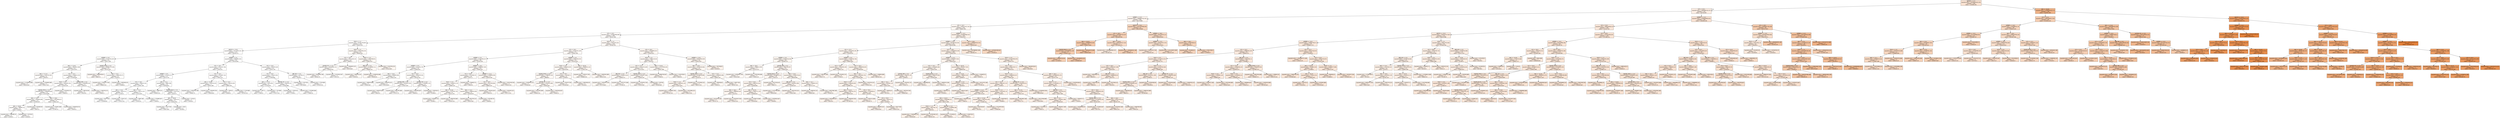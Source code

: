 digraph Tree {
node [shape=box, style="filled", color="black", fontname="helvetica"] ;
edge [fontname="helvetica"] ;
0 [label="흡연여부 <= 0.5\nsquared_error = 14478620203.592\nsamples = 936\nvalue = 131006.561", fillcolor="#f9e2d1"] ;
1 [label="나이 <= 45.5\nsquared_error = 3482909120.153\nsamples = 751\nvalue = 83750.067", fillcolor="#fbede3"] ;
0 -> 1 [labeldistance=2.5, labelangle=45, headlabel="True"] ;
2 [label="보장범위 <= 13.5\nsquared_error = 1988987702.952\nsamples = 464\nvalue = 56275.884", fillcolor="#fdf4ee"] ;
1 -> 2 ;
3 [label="나이 <= 32.5\nsquared_error = 640412437.544\nsamples = 432\nvalue = 46801.581", fillcolor="#fdf6f1"] ;
2 -> 3 ;
4 [label="나이 <= 24.5\nsquared_error = 151862848.089\nsamples = 249\nvalue = 30322.108", fillcolor="#fefaf8"] ;
3 -> 4 ;
5 [label="자녀수 <= 1.5\nsquared_error = 82391758.805\nsamples = 139\nvalue = 22835.424", fillcolor="#fefcfb"] ;
4 -> 5 ;
6 [label="납입기간 <= 35.0\nsquared_error = 45122652.621\nsamples = 117\nvalue = 20236.573", fillcolor="#fffdfc"] ;
5 -> 6 ;
7 [label="보장범위 <= 8.5\nsquared_error = 51415702.645\nsamples = 53\nvalue = 24977.358", fillcolor="#fefcfa"] ;
6 -> 7 ;
8 [label="BMI <= 23.45\nsquared_error = 4819422.068\nsamples = 41\nvalue = 23573.073", fillcolor="#fefcfa"] ;
7 -> 8 ;
9 [label="BMI <= 21.15\nsquared_error = 1222159.583\nsamples = 6\nvalue = 26105.5", fillcolor="#fefbf9"] ;
8 -> 9 ;
10 [label="squared_error = 1116822.889\nsamples = 3\nvalue = 26293.667", fillcolor="#fefbf9"] ;
9 -> 10 ;
11 [label="squared_error = 1256682.889\nsamples = 3\nvalue = 25917.333", fillcolor="#fefbf9"] ;
9 -> 11 ;
12 [label="나이 <= 22.5\nsquared_error = 4148223.254\nsamples = 35\nvalue = 23138.943", fillcolor="#fefcfa"] ;
8 -> 12 ;
13 [label="자녀수 <= 0.5\nsquared_error = 3441839.361\nsamples = 26\nvalue = 22524.154", fillcolor="#fefcfb"] ;
12 -> 13 ;
14 [label="가입유형_인터넷 <= 0.5\nsquared_error = 2483699.083\nsamples = 22\nvalue = 22135.909", fillcolor="#fefcfb"] ;
13 -> 14 ;
15 [label="BMI <= 31.9\nsquared_error = 655830.698\nsamples = 13\nvalue = 21494.615", fillcolor="#fefdfb"] ;
14 -> 15 ;
16 [label="BMI <= 28.85\nsquared_error = 389997.25\nsamples = 8\nvalue = 21820.5", fillcolor="#fefcfb"] ;
15 -> 16 ;
17 [label="squared_error = 308188.24\nsamples = 5\nvalue = 21494.4", fillcolor="#fefdfb"] ;
16 -> 17 ;
18 [label="squared_error = 53718.0\nsamples = 3\nvalue = 22364.0", fillcolor="#fefcfb"] ;
16 -> 18 ;
19 [label="squared_error = 639368.96\nsamples = 5\nvalue = 20973.2", fillcolor="#fffdfb"] ;
15 -> 19 ;
20 [label="BMI <= 29.8\nsquared_error = 3671858.617\nsamples = 9\nvalue = 23062.222", fillcolor="#fefcfa"] ;
14 -> 20 ;
21 [label="squared_error = 319461.688\nsamples = 4\nvalue = 21794.75", fillcolor="#fefcfb"] ;
20 -> 21 ;
22 [label="squared_error = 4040436.56\nsamples = 5\nvalue = 24076.2", fillcolor="#fefcfa"] ;
20 -> 22 ;
23 [label="squared_error = 3322870.75\nsamples = 4\nvalue = 24659.5", fillcolor="#fefcfa"] ;
13 -> 23 ;
24 [label="납부유형_은행 <= 0.5\nsquared_error = 1942608.444\nsamples = 9\nvalue = 24915.0", fillcolor="#fefcfa"] ;
12 -> 24 ;
25 [label="squared_error = 189118.96\nsamples = 5\nvalue = 24125.8", fillcolor="#fefcfa"] ;
24 -> 25 ;
26 [label="squared_error = 2382742.25\nsamples = 4\nvalue = 25901.5", fillcolor="#fefbf9"] ;
24 -> 26 ;
27 [label="가입유형_인터넷 <= 0.5\nsquared_error = 180861373.056\nsamples = 12\nvalue = 29775.333", fillcolor="#fefaf8"] ;
7 -> 27 ;
28 [label="squared_error = 398593595.5\nsamples = 4\nvalue = 38657.0", fillcolor="#fef8f5"] ;
27 -> 28 ;
29 [label="BMI <= 25.1\nsquared_error = 12832259.75\nsamples = 8\nvalue = 25334.5", fillcolor="#fefcfa"] ;
27 -> 29 ;
30 [label="squared_error = 3702217.556\nsamples = 3\nvalue = 29064.333", fillcolor="#fefbf8"] ;
29 -> 30 ;
31 [label="squared_error = 4955094.64\nsamples = 5\nvalue = 23096.6", fillcolor="#fefcfa"] ;
29 -> 31 ;
32 [label="보장범위 <= 9.5\nsquared_error = 5885881.832\nsamples = 64\nvalue = 16310.609", fillcolor="#fffefd"] ;
6 -> 32 ;
33 [label="나이 <= 20.5\nsquared_error = 6571597.506\nsamples = 41\nvalue = 15432.61", fillcolor="#fffefd"] ;
32 -> 33 ;
34 [label="보장범위 <= 8.5\nsquared_error = 4712453.97\nsamples = 27\nvalue = 14273.741", fillcolor="#fffefe"] ;
33 -> 34 ;
35 [label="나이 <= 18.5\nsquared_error = 598105.562\nsamples = 13\nvalue = 12091.769", fillcolor="#ffffff"] ;
34 -> 35 ;
36 [label="BMI <= 33.9\nsquared_error = 6676.917\nsamples = 6\nvalue = 11355.5", fillcolor="#ffffff"] ;
35 -> 36 ;
37 [label="squared_error = 3637.556\nsamples = 3\nvalue = 11298.667", fillcolor="#ffffff"] ;
36 -> 37 ;
38 [label="squared_error = 3256.222\nsamples = 3\nvalue = 11412.333", fillcolor="#ffffff"] ;
36 -> 38 ;
39 [label="BMI <= 31.0\nsquared_error = 242121.837\nsamples = 7\nvalue = 12722.857", fillcolor="#fffffe"] ;
35 -> 39 ;
40 [label="squared_error = 2868.188\nsamples = 4\nvalue = 12478.25", fillcolor="#ffffff"] ;
39 -> 40 ;
41 [label="squared_error = 374980.667\nsamples = 3\nvalue = 13049.0", fillcolor="#fffffe"] ;
39 -> 41 ;
42 [label="BMI <= 22.2\nsquared_error = 6844.408\nsamples = 14\nvalue = 16299.857", fillcolor="#fffefd"] ;
34 -> 42 ;
43 [label="squared_error = 7908.222\nsamples = 3\nvalue = 16200.333", fillcolor="#fffefd"] ;
42 -> 43 ;
44 [label="가입유형_홈쇼핑 <= 0.5\nsquared_error = 3116.182\nsamples = 11\nvalue = 16327.0", fillcolor="#fffefd"] ;
42 -> 44 ;
45 [label="BMI <= 38.05\nsquared_error = 1816.472\nsamples = 6\nvalue = 16302.833", fillcolor="#fffefd"] ;
44 -> 45 ;
46 [label="squared_error = 1121.556\nsamples = 3\nvalue = 16267.667", fillcolor="#fffefd"] ;
45 -> 46 ;
47 [label="squared_error = 38.0\nsamples = 3\nvalue = 16338.0", fillcolor="#fffefd"] ;
45 -> 47 ;
48 [label="squared_error = 3134.0\nsamples = 5\nvalue = 16356.0", fillcolor="#fffefd"] ;
44 -> 48 ;
49 [label="나이 <= 22.5\nsquared_error = 2572007.102\nsamples = 14\nvalue = 17667.571", fillcolor="#fffdfd"] ;
33 -> 49 ;
50 [label="BMI <= 34.65\nsquared_error = 1610118.49\nsamples = 7\nvalue = 16443.286", fillcolor="#fffefd"] ;
49 -> 50 ;
51 [label="squared_error = 1954316.188\nsamples = 4\nvalue = 16902.75", fillcolor="#fffefd"] ;
50 -> 51 ;
52 [label="squared_error = 494409.556\nsamples = 3\nvalue = 15830.667", fillcolor="#fffefd"] ;
50 -> 52 ;
53 [label="나이 <= 23.5\nsquared_error = 536144.694\nsamples = 7\nvalue = 18891.857", fillcolor="#fffdfc"] ;
49 -> 53 ;
54 [label="squared_error = 5834.0\nsamples = 4\nvalue = 18260.0", fillcolor="#fffdfc"] ;
53 -> 54 ;
55 [label="squared_error = 1134.889\nsamples = 3\nvalue = 19734.333", fillcolor="#fffdfc"] ;
53 -> 55 ;
56 [label="나이 <= 19.5\nsquared_error = 839704.628\nsamples = 23\nvalue = 17875.739", fillcolor="#fffdfc"] ;
32 -> 56 ;
57 [label="나이 <= 18.5\nsquared_error = 155224.692\nsamples = 17\nvalue = 17390.882", fillcolor="#fffefd"] ;
56 -> 57 ;
58 [label="BMI <= 27.75\nsquared_error = 6476.859\nsamples = 8\nvalue = 17120.875", fillcolor="#fffefd"] ;
57 -> 58 ;
59 [label="squared_error = 997.2\nsamples = 5\nvalue = 17063.0", fillcolor="#fffefd"] ;
58 -> 59 ;
60 [label="squared_error = 722.889\nsamples = 3\nvalue = 17217.333", fillcolor="#fffefd"] ;
58 -> 60 ;
61 [label="납부유형_카드 <= 0.5\nsquared_error = 165038.321\nsamples = 9\nvalue = 17630.889", fillcolor="#fffdfd"] ;
57 -> 61 ;
62 [label="squared_error = 9109.36\nsamples = 5\nvalue = 17440.2", fillcolor="#fffefd"] ;
61 -> 62 ;
63 [label="squared_error = 257680.688\nsamples = 4\nvalue = 17869.25", fillcolor="#fffdfc"] ;
61 -> 63 ;
64 [label="성별_여성 <= 0.5\nsquared_error = 225768.25\nsamples = 6\nvalue = 19249.5", fillcolor="#fffdfc"] ;
56 -> 64 ;
65 [label="squared_error = 433.556\nsamples = 3\nvalue = 18778.667", fillcolor="#fffdfc"] ;
64 -> 65 ;
66 [label="squared_error = 7734.889\nsamples = 3\nvalue = 19720.333", fillcolor="#fffdfc"] ;
64 -> 66 ;
67 [label="자녀수 <= 2.5\nsquared_error = 53651836.242\nsamples = 22\nvalue = 36656.591", fillcolor="#fef9f5"] ;
5 -> 67 ;
68 [label="나이 <= 20.5\nsquared_error = 20712265.36\nsamples = 10\nvalue = 30482.2", fillcolor="#fefaf8"] ;
67 -> 68 ;
69 [label="납부유형_카드 <= 0.5\nsquared_error = 10329482.531\nsamples = 7\nvalue = 28340.429", fillcolor="#fefbf8"] ;
68 -> 69 ;
70 [label="squared_error = 4924064.188\nsamples = 4\nvalue = 30416.75", fillcolor="#fefaf8"] ;
69 -> 70 ;
71 [label="squared_error = 4124362.667\nsamples = 3\nvalue = 25572.0", fillcolor="#fefcfa"] ;
69 -> 71 ;
72 [label="squared_error = 9260654.222\nsamples = 3\nvalue = 35479.667", fillcolor="#fef9f6"] ;
68 -> 72 ;
73 [label="자녀수 <= 3.5\nsquared_error = 22857848.91\nsamples = 12\nvalue = 41801.917", fillcolor="#fdf8f3"] ;
67 -> 73 ;
74 [label="성별_남성 <= 0.5\nsquared_error = 16750895.111\nsamples = 9\nvalue = 39998.333", fillcolor="#fef8f4"] ;
73 -> 74 ;
75 [label="squared_error = 4839232.64\nsamples = 5\nvalue = 36765.6", fillcolor="#fef9f5"] ;
74 -> 75 ;
76 [label="squared_error = 2248259.688\nsamples = 4\nvalue = 44039.25", fillcolor="#fdf7f2"] ;
74 -> 76 ;
77 [label="squared_error = 2143756.222\nsamples = 3\nvalue = 47212.667", fillcolor="#fdf6f1"] ;
73 -> 77 ;
78 [label="자녀수 <= 1.5\nsquared_error = 79321631.811\nsamples = 110\nvalue = 39782.555", fillcolor="#fef8f4"] ;
4 -> 78 ;
79 [label="나이 <= 29.5\nsquared_error = 41261021.265\nsamples = 71\nvalue = 35463.789", fillcolor="#fef9f6"] ;
78 -> 79 ;
80 [label="보장범위 <= 9.5\nsquared_error = 21562596.427\nsamples = 48\nvalue = 32229.104", fillcolor="#fefaf7"] ;
79 -> 80 ;
81 [label="보장범위 <= 8.5\nsquared_error = 6322292.787\nsamples = 19\nvalue = 27856.053", fillcolor="#fefbf9"] ;
80 -> 81 ;
82 [label="BMI <= 30.4\nsquared_error = 826899.806\nsamples = 6\nvalue = 24922.167", fillcolor="#fefcfa"] ;
81 -> 82 ;
83 [label="squared_error = 398544.889\nsamples = 3\nvalue = 25465.667", fillcolor="#fefcfa"] ;
82 -> 83 ;
84 [label="squared_error = 664470.222\nsamples = 3\nvalue = 24378.667", fillcolor="#fefcfa"] ;
82 -> 84 ;
85 [label="나이 <= 26.5\nsquared_error = 3052259.361\nsamples = 13\nvalue = 29210.154", fillcolor="#fefbf8"] ;
81 -> 85 ;
86 [label="납부유형_은행 <= 0.5\nsquared_error = 1023923.959\nsamples = 7\nvalue = 27937.429", fillcolor="#fefbf9"] ;
85 -> 86 ;
87 [label="squared_error = 664074.667\nsamples = 3\nvalue = 28425.0", fillcolor="#fefbf8"] ;
86 -> 87 ;
88 [label="squared_error = 981795.688\nsamples = 4\nvalue = 27571.75", fillcolor="#fefbf9"] ;
86 -> 88 ;
89 [label="납부유형_지로 <= 0.5\nsquared_error = 1324081.333\nsamples = 6\nvalue = 30695.0", fillcolor="#fefaf8"] ;
85 -> 89 ;
90 [label="squared_error = 1595304.667\nsamples = 3\nvalue = 30044.0", fillcolor="#fefaf8"] ;
89 -> 90 ;
91 [label="squared_error = 205256.0\nsamples = 3\nvalue = 31346.0", fillcolor="#fefaf7"] ;
89 -> 91 ;
92 [label="보장범위 <= 10.5\nsquared_error = 10809567.405\nsamples = 29\nvalue = 35094.207", fillcolor="#fef9f6"] ;
80 -> 92 ;
93 [label="나이 <= 28.5\nsquared_error = 2377066.59\nsamples = 20\nvalue = 33271.1", fillcolor="#fefaf7"] ;
92 -> 93 ;
94 [label="자녀수 <= 0.5\nsquared_error = 1630470.734\nsamples = 16\nvalue = 32884.125", fillcolor="#fefaf7"] ;
93 -> 94 ;
95 [label="BMI <= 31.65\nsquared_error = 1137445.734\nsamples = 8\nvalue = 32237.375", fillcolor="#fefaf7"] ;
94 -> 95 ;
96 [label="squared_error = 824811.36\nsamples = 5\nvalue = 32596.2", fillcolor="#fefaf7"] ;
95 -> 96 ;
97 [label="squared_error = 1086256.889\nsamples = 3\nvalue = 31639.333", fillcolor="#fefaf7"] ;
95 -> 97 ;
98 [label="BMI <= 31.9\nsquared_error = 1286924.609\nsamples = 8\nvalue = 33530.875", fillcolor="#fefaf6"] ;
94 -> 98 ;
99 [label="squared_error = 902278.222\nsamples = 3\nvalue = 34597.667", fillcolor="#fef9f6"] ;
98 -> 99 ;
100 [label="squared_error = 425189.76\nsamples = 5\nvalue = 32890.8", fillcolor="#fefaf7"] ;
98 -> 100 ;
101 [label="squared_error = 2368457.0\nsamples = 4\nvalue = 34819.0", fillcolor="#fef9f6"] ;
93 -> 101 ;
102 [label="보장범위 <= 11.5\nsquared_error = 5748990.469\nsamples = 9\nvalue = 39145.556", fillcolor="#fef8f4"] ;
92 -> 102 ;
103 [label="나이 <= 28.5\nsquared_error = 3512789.806\nsamples = 6\nvalue = 38006.167", fillcolor="#fef8f5"] ;
102 -> 103 ;
104 [label="squared_error = 592932.667\nsamples = 3\nvalue = 36241.0", fillcolor="#fef9f5"] ;
103 -> 104 ;
105 [label="squared_error = 201020.222\nsamples = 3\nvalue = 39771.333", fillcolor="#fef8f4"] ;
103 -> 105 ;
106 [label="squared_error = 2432149.556\nsamples = 3\nvalue = 41424.333", fillcolor="#fdf8f3"] ;
102 -> 106 ;
107 [label="보장범위 <= 9.5\nsquared_error = 14963344.767\nsamples = 23\nvalue = 42214.435", fillcolor="#fdf7f3"] ;
79 -> 107 ;
108 [label="자녀수 <= 0.5\nsquared_error = 6466544.055\nsamples = 17\nvalue = 40419.059", fillcolor="#fef8f4"] ;
107 -> 108 ;
109 [label="가입유형_인터넷 <= 0.5\nsquared_error = 3788565.556\nsamples = 9\nvalue = 38688.0", fillcolor="#fef8f4"] ;
108 -> 109 ;
110 [label="squared_error = 3520878.222\nsamples = 3\nvalue = 37296.667", fillcolor="#fef9f5"] ;
109 -> 110 ;
111 [label="납부유형_카드 <= 0.5\nsquared_error = 2470552.889\nsamples = 6\nvalue = 39383.667", fillcolor="#fef8f4"] ;
109 -> 111 ;
112 [label="squared_error = 1012182.889\nsamples = 3\nvalue = 38306.333", fillcolor="#fef8f5"] ;
111 -> 112 ;
113 [label="squared_error = 1607628.667\nsamples = 3\nvalue = 40461.0", fillcolor="#fef8f4"] ;
111 -> 113 ;
114 [label="나이 <= 30.5\nsquared_error = 2315607.5\nsamples = 8\nvalue = 42366.5", fillcolor="#fdf7f3"] ;
108 -> 114 ;
115 [label="squared_error = 310237.556\nsamples = 3\nvalue = 41109.667", fillcolor="#fdf8f4"] ;
114 -> 115 ;
116 [label="squared_error = 2002384.64\nsamples = 5\nvalue = 43120.6", fillcolor="#fdf7f3"] ;
114 -> 116 ;
117 [label="BMI <= 30.55\nsquared_error = 4028181.222\nsamples = 6\nvalue = 47301.333", fillcolor="#fdf6f1"] ;
107 -> 117 ;
118 [label="squared_error = 618121.556\nsamples = 3\nvalue = 46088.333", fillcolor="#fdf7f2"] ;
117 -> 118 ;
119 [label="squared_error = 4495502.889\nsamples = 3\nvalue = 48514.333", fillcolor="#fdf6f1"] ;
117 -> 119 ;
120 [label="나이 <= 29.5\nsquared_error = 52838893.917\nsamples = 39\nvalue = 47644.923", fillcolor="#fdf6f1"] ;
78 -> 120 ;
121 [label="자녀수 <= 2.5\nsquared_error = 15862124.64\nsamples = 20\nvalue = 42974.6", fillcolor="#fdf7f3"] ;
120 -> 121 ;
122 [label="나이 <= 27.5\nsquared_error = 10202353.609\nsamples = 13\nvalue = 41373.923", fillcolor="#fdf8f3"] ;
121 -> 122 ;
123 [label="성별_여성 <= 0.5\nsquared_error = 9705614.816\nsamples = 7\nvalue = 39496.571", fillcolor="#fef8f4"] ;
122 -> 123 ;
124 [label="squared_error = 7455547.556\nsamples = 3\nvalue = 41779.667", fillcolor="#fdf8f3"] ;
123 -> 124 ;
125 [label="squared_error = 4551727.688\nsamples = 4\nvalue = 37784.25", fillcolor="#fef9f5"] ;
123 -> 125 ;
126 [label="가입유형_상담사 <= 0.5\nsquared_error = 1872857.806\nsamples = 6\nvalue = 43564.167", fillcolor="#fdf7f3"] ;
122 -> 126 ;
127 [label="squared_error = 2539761.556\nsamples = 3\nvalue = 42787.667", fillcolor="#fdf7f3"] ;
126 -> 127 ;
128 [label="squared_error = 49.556\nsamples = 3\nvalue = 44340.667", fillcolor="#fdf7f2"] ;
126 -> 128 ;
129 [label="BMI <= 25.55\nsquared_error = 12777958.204\nsamples = 7\nvalue = 45947.286", fillcolor="#fdf7f2"] ;
121 -> 129 ;
130 [label="squared_error = 8086740.667\nsamples = 3\nvalue = 47665.0", fillcolor="#fdf6f1"] ;
129 -> 130 ;
131 [label="squared_error = 12423784.5\nsamples = 4\nvalue = 44659.0", fillcolor="#fdf7f2"] ;
129 -> 131 ;
132 [label="보장범위 <= 10.5\nsquared_error = 44633565.839\nsamples = 19\nvalue = 52561.053", fillcolor="#fdf5ef"] ;
120 -> 132 ;
133 [label="BMI <= 34.0\nsquared_error = 14519320.862\nsamples = 15\nvalue = 49660.267", fillcolor="#fdf6f0"] ;
132 -> 133 ;
134 [label="가입유형_상담사 <= 0.5\nsquared_error = 6218630.889\nsamples = 9\nvalue = 52197.0", fillcolor="#fdf5ef"] ;
133 -> 134 ;
135 [label="자녀수 <= 2.5\nsquared_error = 4365564.139\nsamples = 6\nvalue = 53257.833", fillcolor="#fdf5ef"] ;
134 -> 135 ;
136 [label="squared_error = 1478681.556\nsamples = 3\nvalue = 51702.333", fillcolor="#fdf5f0"] ;
135 -> 136 ;
137 [label="squared_error = 2413286.222\nsamples = 3\nvalue = 54813.333", fillcolor="#fdf4ee"] ;
135 -> 137 ;
138 [label="squared_error = 3172560.222\nsamples = 3\nvalue = 50075.333", fillcolor="#fdf6f0"] ;
134 -> 138 ;
139 [label="나이 <= 31.5\nsquared_error = 2839045.806\nsamples = 6\nvalue = 45855.167", fillcolor="#fdf7f2"] ;
133 -> 139 ;
140 [label="squared_error = 4009298.0\nsamples = 3\nvalue = 44943.0", fillcolor="#fdf7f2"] ;
139 -> 140 ;
141 [label="squared_error = 4697.556\nsamples = 3\nvalue = 46767.333", fillcolor="#fdf6f1"] ;
139 -> 141 ;
142 [label="squared_error = 7677648.5\nsamples = 4\nvalue = 63439.0", fillcolor="#fcf2eb"] ;
132 -> 142 ;
143 [label="보장범위 <= 12.5\nsquared_error = 432856908.424\nsamples = 183\nvalue = 69224.47", fillcolor="#fcf1e9"] ;
3 -> 143 ;
144 [label="보장범위 <= 10.5\nsquared_error = 202781320.392\nsamples = 176\nvalue = 66545.006", fillcolor="#fcf2ea"] ;
143 -> 144 ;
145 [label="나이 <= 37.5\nsquared_error = 50353835.445\nsamples = 68\nvalue = 54258.397", fillcolor="#fdf5ef"] ;
144 -> 145 ;
146 [label="보장범위 <= 9.5\nsquared_error = 19283236.036\nsamples = 38\nvalue = 49248.737", fillcolor="#fdf6f0"] ;
145 -> 146 ;
147 [label="BMI <= 30.9\nsquared_error = 7406613.959\nsamples = 7\nvalue = 42115.571", fillcolor="#fdf7f3"] ;
146 -> 147 ;
148 [label="squared_error = 8769501.556\nsamples = 3\nvalue = 41014.667", fillcolor="#fef8f4"] ;
147 -> 148 ;
149 [label="squared_error = 4793709.688\nsamples = 4\nvalue = 42941.25", fillcolor="#fdf7f3"] ;
147 -> 149 ;
150 [label="납부유형_은행 <= 0.5\nsquared_error = 7881156.957\nsamples = 31\nvalue = 50859.452", fillcolor="#fdf5f0"] ;
146 -> 150 ;
151 [label="가입유형_홈쇼핑 <= 0.5\nsquared_error = 8538850.111\nsamples = 18\nvalue = 51611.0", fillcolor="#fdf5f0"] ;
150 -> 151 ;
152 [label="나이 <= 35.5\nsquared_error = 6987701.822\nsamples = 13\nvalue = 52300.846", fillcolor="#fdf5ef"] ;
151 -> 152 ;
153 [label="BMI <= 30.4\nsquared_error = 7808509.429\nsamples = 7\nvalue = 51274.0", fillcolor="#fdf5f0"] ;
152 -> 153 ;
154 [label="squared_error = 4214243.188\nsamples = 4\nvalue = 50721.75", fillcolor="#fdf5f0"] ;
153 -> 154 ;
155 [label="squared_error = 11652037.556\nsamples = 3\nvalue = 52010.333", fillcolor="#fdf5ef"] ;
153 -> 155 ;
156 [label="BMI <= 29.75\nsquared_error = 3364771.139\nsamples = 6\nvalue = 53498.833", fillcolor="#fdf5ef"] ;
152 -> 156 ;
157 [label="squared_error = 3248114.889\nsamples = 3\nvalue = 52549.667", fillcolor="#fdf5ef"] ;
156 -> 157 ;
158 [label="squared_error = 1679592.667\nsamples = 3\nvalue = 54448.0", fillcolor="#fdf4ee"] ;
156 -> 158 ;
159 [label="squared_error = 8117526.64\nsamples = 5\nvalue = 49817.4", fillcolor="#fdf6f0"] ;
151 -> 159 ;
160 [label="BMI <= 26.4\nsquared_error = 5105579.822\nsamples = 13\nvalue = 49818.846", fillcolor="#fdf6f0"] ;
150 -> 160 ;
161 [label="성별_남성 <= 0.5\nsquared_error = 1643022.806\nsamples = 6\nvalue = 51038.167", fillcolor="#fdf5f0"] ;
160 -> 161 ;
162 [label="squared_error = 1137790.889\nsamples = 3\nvalue = 50454.667", fillcolor="#fdf5f0"] ;
161 -> 162 ;
163 [label="squared_error = 1467310.222\nsamples = 3\nvalue = 51621.667", fillcolor="#fdf5f0"] ;
161 -> 163 ;
164 [label="BMI <= 31.7\nsquared_error = 5706834.49\nsamples = 7\nvalue = 48773.714", fillcolor="#fdf6f1"] ;
160 -> 164 ;
165 [label="squared_error = 698536.222\nsamples = 3\nvalue = 46895.667", fillcolor="#fdf6f1"] ;
164 -> 165 ;
166 [label="squared_error = 4833788.188\nsamples = 4\nvalue = 50182.25", fillcolor="#fdf6f0"] ;
164 -> 166 ;
167 [label="보장범위 <= 9.5\nsquared_error = 17654526.766\nsamples = 30\nvalue = 60603.967", fillcolor="#fdf3ec"] ;
145 -> 167 ;
168 [label="나이 <= 38.5\nsquared_error = 7021858.109\nsamples = 8\nvalue = 55965.125", fillcolor="#fdf4ee"] ;
167 -> 168 ;
169 [label="squared_error = 189759.188\nsamples = 4\nvalue = 54427.75", fillcolor="#fdf4ee"] ;
168 -> 169 ;
170 [label="squared_error = 9126913.25\nsamples = 4\nvalue = 57502.5", fillcolor="#fdf4ed"] ;
168 -> 170 ;
171 [label="나이 <= 42.5\nsquared_error = 10850446.603\nsamples = 22\nvalue = 62290.818", fillcolor="#fcf3eb"] ;
167 -> 171 ;
172 [label="BMI <= 35.2\nsquared_error = 4817626.742\nsamples = 19\nvalue = 61265.684", fillcolor="#fcf3ec"] ;
171 -> 172 ;
173 [label="자녀수 <= 0.5\nsquared_error = 3128209.609\nsamples = 16\nvalue = 61886.375", fillcolor="#fcf3ec"] ;
172 -> 173 ;
174 [label="BMI <= 31.15\nsquared_error = 2492701.472\nsamples = 6\nvalue = 60979.167", fillcolor="#fcf3ec"] ;
173 -> 174 ;
175 [label="squared_error = 1401804.667\nsamples = 3\nvalue = 60210.0", fillcolor="#fdf3ec"] ;
174 -> 175 ;
176 [label="squared_error = 2400363.556\nsamples = 3\nvalue = 61748.333", fillcolor="#fcf3ec"] ;
174 -> 176 ;
177 [label="나이 <= 39.5\nsquared_error = 2719408.61\nsamples = 10\nvalue = 62430.7", fillcolor="#fcf3eb"] ;
173 -> 177 ;
178 [label="squared_error = 1205112.688\nsamples = 4\nvalue = 60766.75", fillcolor="#fdf3ec"] ;
177 -> 178 ;
179 [label="나이 <= 40.5\nsquared_error = 652573.0\nsamples = 6\nvalue = 63540.0", fillcolor="#fcf2eb"] ;
177 -> 179 ;
180 [label="squared_error = 246944.222\nsamples = 3\nvalue = 64265.667", fillcolor="#fcf2eb"] ;
179 -> 180 ;
181 [label="squared_error = 5017.556\nsamples = 3\nvalue = 62814.333", fillcolor="#fcf2eb"] ;
179 -> 181 ;
182 [label="squared_error = 814724.222\nsamples = 3\nvalue = 57955.333", fillcolor="#fdf4ed"] ;
172 -> 182 ;
183 [label="squared_error = 249854.889\nsamples = 3\nvalue = 68783.333", fillcolor="#fcf1e9"] ;
171 -> 183 ;
184 [label="나이 <= 38.5\nsquared_error = 143858924.648\nsamples = 108\nvalue = 74281.019", fillcolor="#fcf0e7"] ;
144 -> 184 ;
185 [label="보장범위 <= 11.5\nsquared_error = 18936677.652\nsamples = 32\nvalue = 64655.812", fillcolor="#fcf2eb"] ;
184 -> 185 ;
186 [label="나이 <= 35.5\nsquared_error = 6255684.881\nsamples = 19\nvalue = 61814.526", fillcolor="#fcf3ec"] ;
185 -> 186 ;
187 [label="납부유형_은행 <= 0.5\nsquared_error = 2952311.49\nsamples = 10\nvalue = 60360.1", fillcolor="#fdf3ec"] ;
186 -> 187 ;
188 [label="BMI <= 35.1\nsquared_error = 597584.139\nsamples = 6\nvalue = 59321.833", fillcolor="#fdf3ed"] ;
187 -> 188 ;
189 [label="squared_error = 368162.0\nsamples = 3\nvalue = 59734.0", fillcolor="#fdf3ec"] ;
188 -> 189 ;
190 [label="squared_error = 487243.556\nsamples = 3\nvalue = 58909.667", fillcolor="#fdf3ed"] ;
188 -> 190 ;
191 [label="squared_error = 2441911.25\nsamples = 4\nvalue = 61917.5", fillcolor="#fcf3ec"] ;
187 -> 191 ;
192 [label="가입유형_홈쇼핑 <= 0.5\nsquared_error = 4964153.802\nsamples = 9\nvalue = 63430.556", fillcolor="#fcf2eb"] ;
186 -> 192 ;
193 [label="squared_error = 2882968.96\nsamples = 5\nvalue = 64555.2", fillcolor="#fcf2eb"] ;
192 -> 193 ;
194 [label="squared_error = 4008314.188\nsamples = 4\nvalue = 62024.75", fillcolor="#fcf3ec"] ;
192 -> 194 ;
195 [label="BMI <= 30.55\nsquared_error = 8427077.941\nsamples = 13\nvalue = 68808.462", fillcolor="#fcf1e9"] ;
185 -> 195 ;
196 [label="BMI <= 27.65\nsquared_error = 7081833.89\nsamples = 10\nvalue = 69666.9", fillcolor="#fcf1e9"] ;
195 -> 196 ;
197 [label="성별_남성 <= 0.5\nsquared_error = 1355613.333\nsamples = 6\nvalue = 68248.0", fillcolor="#fcf1e9"] ;
196 -> 197 ;
198 [label="squared_error = 1964312.0\nsamples = 3\nvalue = 67949.0", fillcolor="#fcf1e9"] ;
197 -> 198 ;
199 [label="squared_error = 568112.667\nsamples = 3\nvalue = 68547.0", fillcolor="#fcf1e9"] ;
197 -> 199 ;
200 [label="squared_error = 8121375.188\nsamples = 4\nvalue = 71795.25", fillcolor="#fcf0e8"] ;
196 -> 200 ;
201 [label="squared_error = 2266874.0\nsamples = 3\nvalue = 65947.0", fillcolor="#fcf2ea"] ;
195 -> 201 ;
202 [label="자녀수 <= 4.5\nsquared_error = 141024990.878\nsamples = 76\nvalue = 78333.737", fillcolor="#fcefe5"] ;
184 -> 202 ;
203 [label="나이 <= 42.5\nsquared_error = 80361304.71\nsamples = 72\nvalue = 76954.611", fillcolor="#fcefe6"] ;
202 -> 203 ;
204 [label="자녀수 <= 2.5\nsquared_error = 24895830.037\nsamples = 38\nvalue = 73002.447", fillcolor="#fcf0e7"] ;
203 -> 204 ;
205 [label="나이 <= 41.5\nsquared_error = 14087307.357\nsamples = 28\nvalue = 71040.0", fillcolor="#fcf0e8"] ;
204 -> 205 ;
206 [label="보장범위 <= 11.5\nsquared_error = 10078467.062\nsamples = 18\nvalue = 69773.222", fillcolor="#fcf1e9"] ;
205 -> 206 ;
207 [label="BMI <= 28.35\nsquared_error = 4392488.521\nsamples = 13\nvalue = 68277.308", fillcolor="#fcf1e9"] ;
206 -> 207 ;
208 [label="자녀수 <= 1.5\nsquared_error = 4957787.25\nsamples = 6\nvalue = 69276.5", fillcolor="#fcf1e9"] ;
207 -> 208 ;
209 [label="squared_error = 1563896.222\nsamples = 3\nvalue = 70296.667", fillcolor="#fcf1e8"] ;
208 -> 209 ;
210 [label="squared_error = 6270198.222\nsamples = 3\nvalue = 68256.333", fillcolor="#fcf1e9"] ;
208 -> 210 ;
211 [label="성별_여성 <= 0.5\nsquared_error = 2318680.408\nsamples = 7\nvalue = 67420.857", fillcolor="#fcf1e9"] ;
207 -> 211 ;
212 [label="squared_error = 1722854.0\nsamples = 3\nvalue = 66858.0", fillcolor="#fcf1ea"] ;
211 -> 212 ;
213 [label="squared_error = 2349739.5\nsamples = 4\nvalue = 67843.0", fillcolor="#fcf1e9"] ;
211 -> 213 ;
214 [label="squared_error = 3916575.04\nsamples = 5\nvalue = 73662.6", fillcolor="#fcf0e7"] ;
206 -> 214 ;
215 [label="자녀수 <= 1.5\nsquared_error = 13215401.16\nsamples = 10\nvalue = 73320.2", fillcolor="#fcf0e7"] ;
205 -> 215 ;
216 [label="BMI <= 27.65\nsquared_error = 5367323.556\nsamples = 6\nvalue = 71288.333", fillcolor="#fcf0e8"] ;
215 -> 216 ;
217 [label="squared_error = 245728.667\nsamples = 3\nvalue = 70110.0", fillcolor="#fcf1e8"] ;
216 -> 217 ;
218 [label="squared_error = 7711979.556\nsamples = 3\nvalue = 72466.667", fillcolor="#fcf0e8"] ;
216 -> 218 ;
219 [label="squared_error = 9505709.5\nsamples = 4\nvalue = 76368.0", fillcolor="#fcefe6"] ;
215 -> 219 ;
220 [label="납부유형_카드 <= 0.5\nsquared_error = 14182929.01\nsamples = 10\nvalue = 78497.3", fillcolor="#fcefe5"] ;
204 -> 220 ;
221 [label="BMI <= 31.75\nsquared_error = 11370613.633\nsamples = 7\nvalue = 77452.714", fillcolor="#fcefe6"] ;
220 -> 221 ;
222 [label="squared_error = 5841803.188\nsamples = 4\nvalue = 79117.75", fillcolor="#fceee5"] ;
221 -> 222 ;
223 [label="squared_error = 10117290.889\nsamples = 3\nvalue = 75232.667", fillcolor="#fcefe6"] ;
221 -> 223 ;
224 [label="squared_error = 12258203.556\nsamples = 3\nvalue = 80934.667", fillcolor="#fbeee4"] ;
220 -> 224 ;
225 [label="BMI <= 36.4\nsquared_error = 105383945.253\nsamples = 34\nvalue = 81371.735", fillcolor="#fbeee4"] ;
203 -> 225 ;
226 [label="자녀수 <= 1.5\nsquared_error = 31742485.277\nsamples = 30\nvalue = 79853.7", fillcolor="#fceee5"] ;
225 -> 226 ;
227 [label="성별_여성 <= 0.5\nsquared_error = 3013359.29\nsamples = 13\nvalue = 74627.308", fillcolor="#fcf0e7"] ;
226 -> 227 ;
228 [label="BMI <= 31.1\nsquared_error = 2432621.984\nsamples = 8\nvalue = 75300.625", fillcolor="#fcefe6"] ;
227 -> 228 ;
229 [label="squared_error = 1121651.5\nsamples = 4\nvalue = 74507.0", fillcolor="#fcf0e7"] ;
228 -> 229 ;
230 [label="squared_error = 2483911.188\nsamples = 4\nvalue = 76094.25", fillcolor="#fcefe6"] ;
228 -> 230 ;
231 [label="squared_error = 2056577.2\nsamples = 5\nvalue = 73550.0", fillcolor="#fcf0e7"] ;
227 -> 231 ;
232 [label="나이 <= 44.5\nsquared_error = 16850505.993\nsamples = 17\nvalue = 83850.353", fillcolor="#fbede3"] ;
226 -> 232 ;
233 [label="가입유형_상담사 <= 0.5\nsquared_error = 11739269.359\nsamples = 8\nvalue = 81167.875", fillcolor="#fbeee4"] ;
232 -> 233 ;
234 [label="squared_error = 16200638.64\nsamples = 5\nvalue = 80203.6", fillcolor="#fceee5"] ;
233 -> 234 ;
235 [label="squared_error = 171092.667\nsamples = 3\nvalue = 82775.0", fillcolor="#fbeee4"] ;
233 -> 235 ;
236 [label="BMI <= 26.6\nsquared_error = 9312178.617\nsamples = 9\nvalue = 86234.778", fillcolor="#fbede2"] ;
232 -> 236 ;
237 [label="squared_error = 6107642.188\nsamples = 4\nvalue = 88512.25", fillcolor="#fbece1"] ;
236 -> 237 ;
238 [label="squared_error = 4406700.96\nsamples = 5\nvalue = 84412.8", fillcolor="#fbede3"] ;
236 -> 238 ;
239 [label="squared_error = 510787409.0\nsamples = 4\nvalue = 92757.0", fillcolor="#fbebe0"] ;
225 -> 239 ;
240 [label="squared_error = 582491520.5\nsamples = 4\nvalue = 103158.0", fillcolor="#fae9dc"] ;
202 -> 240 ;
241 [label="나이 <= 38.0\nsquared_error = 1498466353.551\nsamples = 7\nvalue = 136593.857", fillcolor="#f9e0cf"] ;
143 -> 241 ;
242 [label="squared_error = 407988882.688\nsamples = 4\nvalue = 106782.75", fillcolor="#fae8da"] ;
241 -> 242 ;
243 [label="squared_error = 187585308.667\nsamples = 3\nvalue = 176342.0", fillcolor="#f7d7c0"] ;
241 -> 243 ;
244 [label="납입기간 <= 35.0\nsquared_error = 2623762068.093\nsamples = 32\nvalue = 184178.969", fillcolor="#f6d5bd"] ;
2 -> 244 ;
245 [label="나이 <= 28.5\nsquared_error = 3262095724.247\nsamples = 18\nvalue = 202269.556", fillcolor="#f5d0b6"] ;
244 -> 245 ;
246 [label="BMI <= 30.35\nsquared_error = 359808455.967\nsamples = 11\nvalue = 230977.818", fillcolor="#f4c9ab"] ;
245 -> 246 ;
247 [label="가입유형_홈쇼핑 <= 0.5\nsquared_error = 167088552.109\nsamples = 8\nvalue = 224011.125", fillcolor="#f4cbad"] ;
246 -> 247 ;
248 [label="squared_error = 108903110.64\nsamples = 5\nvalue = 217604.6", fillcolor="#f5cdb0"] ;
247 -> 248 ;
249 [label="squared_error = 81648454.222\nsamples = 3\nvalue = 234688.667", fillcolor="#f4c8a9"] ;
247 -> 249 ;
250 [label="squared_error = 399165574.889\nsamples = 3\nvalue = 249555.667", fillcolor="#f3c5a4"] ;
246 -> 250 ;
251 [label="BMI <= 29.45\nsquared_error = 4492536127.102\nsamples = 7\nvalue = 157156.571", fillcolor="#f8dbc7"] ;
245 -> 251 ;
252 [label="squared_error = 3293868468.222\nsamples = 3\nvalue = 95148.333", fillcolor="#fbebdf"] ;
251 -> 252 ;
253 [label="squared_error = 344946032.188\nsamples = 4\nvalue = 203662.75", fillcolor="#f5d0b5"] ;
251 -> 253 ;
254 [label="보장범위 <= 18.5\nsquared_error = 841276272.23\nsamples = 14\nvalue = 160919.643", fillcolor="#f7dac6"] ;
244 -> 254 ;
255 [label="보장범위 <= 17.5\nsquared_error = 356415517.472\nsamples = 6\nvalue = 131223.833", fillcolor="#f9e2d1"] ;
254 -> 255 ;
256 [label="squared_error = 55915221.556\nsamples = 3\nvalue = 116294.333", fillcolor="#fae5d7"] ;
255 -> 256 ;
257 [label="squared_error = 211135872.889\nsamples = 3\nvalue = 146153.333", fillcolor="#f8decb"] ;
255 -> 257 ;
258 [label="BMI <= 30.5\nsquared_error = 47505390.25\nsamples = 8\nvalue = 183191.5", fillcolor="#f6d5bd"] ;
254 -> 258 ;
259 [label="squared_error = 9720810.5\nsamples = 4\nvalue = 186891.0", fillcolor="#f6d4bc"] ;
258 -> 259 ;
260 [label="squared_error = 57917369.5\nsamples = 4\nvalue = 179492.0", fillcolor="#f7d6bf"] ;
258 -> 260 ;
261 [label="보장범위 <= 11.5\nsquared_error = 2704839604.651\nsamples = 287\nvalue = 128168.258", fillcolor="#f9e2d2"] ;
1 -> 261 ;
262 [label="나이 <= 54.5\nsquared_error = 386919838.18\nsamples = 249\nvalue = 113127.02", fillcolor="#fae6d8"] ;
261 -> 262 ;
263 [label="납입기간 <= 25.0\nsquared_error = 205625137.605\nsamples = 121\nvalue = 98254.488", fillcolor="#fbeade"] ;
262 -> 263 ;
264 [label="보장범위 <= 10.5\nsquared_error = 194667790.73\nsamples = 75\nvalue = 104887.173", fillcolor="#fae8db"] ;
263 -> 264 ;
265 [label="나이 <= 52.5\nsquared_error = 39980362.467\nsamples = 55\nvalue = 99660.473", fillcolor="#fbe9dd"] ;
264 -> 265 ;
266 [label="자녀수 <= 0.5\nsquared_error = 37116515.033\nsamples = 35\nvalue = 97191.771", fillcolor="#fbeade"] ;
265 -> 266 ;
267 [label="나이 <= 50.5\nsquared_error = 28447267.408\nsamples = 14\nvalue = 92879.857", fillcolor="#fbebe0"] ;
266 -> 267 ;
268 [label="squared_error = 4959368.75\nsamples = 4\nvalue = 86635.5", fillcolor="#fbede2"] ;
267 -> 268 ;
269 [label="성별_여성 <= 0.5\nsquared_error = 16006909.04\nsamples = 10\nvalue = 95377.6", fillcolor="#fbeadf"] ;
267 -> 269 ;
270 [label="squared_error = 4281319.44\nsamples = 5\nvalue = 98419.4", fillcolor="#fbeade"] ;
269 -> 270 ;
271 [label="squared_error = 9227404.16\nsamples = 5\nvalue = 92335.8", fillcolor="#fbebe0"] ;
269 -> 271 ;
272 [label="자녀수 <= 1.5\nsquared_error = 22237563.664\nsamples = 21\nvalue = 100066.381", fillcolor="#fbe9dd"] ;
266 -> 272 ;
273 [label="성별_남성 <= 0.5\nsquared_error = 16272311.385\nsamples = 13\nvalue = 97965.0", fillcolor="#fbeade"] ;
272 -> 273 ;
274 [label="가입유형_상담사 <= 0.5\nsquared_error = 8726698.359\nsamples = 8\nvalue = 96030.875", fillcolor="#fbeadf"] ;
273 -> 274 ;
275 [label="squared_error = 1866285.04\nsamples = 5\nvalue = 98025.4", fillcolor="#fbeade"] ;
274 -> 275 ;
276 [label="squared_error = 2480142.889\nsamples = 3\nvalue = 92706.667", fillcolor="#fbebe0"] ;
274 -> 276 ;
277 [label="squared_error = 12783399.84\nsamples = 5\nvalue = 101059.6", fillcolor="#fae9dd"] ;
273 -> 277 ;
278 [label="납부유형_카드 <= 0.5\nsquared_error = 13094943.609\nsamples = 8\nvalue = 103481.125", fillcolor="#fae9dc"] ;
272 -> 278 ;
279 [label="squared_error = 7194549.688\nsamples = 4\nvalue = 105542.75", fillcolor="#fae8db"] ;
278 -> 279 ;
280 [label="squared_error = 10494742.25\nsamples = 4\nvalue = 101419.5", fillcolor="#fae9dc"] ;
278 -> 280 ;
281 [label="성별_남성 <= 0.5\nsquared_error = 15662381.11\nsamples = 20\nvalue = 103980.7", fillcolor="#fae8db"] ;
265 -> 281 ;
282 [label="나이 <= 53.5\nsquared_error = 11050046.225\nsamples = 13\nvalue = 102095.077", fillcolor="#fae9dc"] ;
281 -> 282 ;
283 [label="자녀수 <= 0.5\nsquared_error = 7294981.102\nsamples = 7\nvalue = 99889.429", fillcolor="#fbe9dd"] ;
282 -> 283 ;
284 [label="squared_error = 4182913.188\nsamples = 4\nvalue = 98273.75", fillcolor="#fbeade"] ;
283 -> 284 ;
285 [label="squared_error = 3323106.889\nsamples = 3\nvalue = 102043.667", fillcolor="#fae9dc"] ;
283 -> 285 ;
286 [label="자녀수 <= 0.5\nsquared_error = 3133608.222\nsamples = 6\nvalue = 104668.333", fillcolor="#fae8db"] ;
282 -> 286 ;
287 [label="squared_error = 869684.667\nsamples = 3\nvalue = 103631.0", fillcolor="#fae8dc"] ;
286 -> 287 ;
288 [label="squared_error = 3245410.889\nsamples = 3\nvalue = 105705.667", fillcolor="#fae8db"] ;
286 -> 288 ;
289 [label="가입유형_인터넷 <= 0.5\nsquared_error = 5361832.816\nsamples = 7\nvalue = 107482.571", fillcolor="#fae8da"] ;
281 -> 289 ;
290 [label="squared_error = 4667354.688\nsamples = 4\nvalue = 106063.75", fillcolor="#fae8db"] ;
289 -> 290 ;
291 [label="squared_error = 24968.222\nsamples = 3\nvalue = 109374.333", fillcolor="#fae7d9"] ;
289 -> 291 ;
292 [label="나이 <= 51.5\nsquared_error = 338337226.44\nsamples = 20\nvalue = 119260.6", fillcolor="#fae5d6"] ;
264 -> 292 ;
293 [label="squared_error = 1301860771.188\nsamples = 4\nvalue = 135013.25", fillcolor="#f9e1d0"] ;
292 -> 293 ;
294 [label="나이 <= 53.5\nsquared_error = 19910720.871\nsamples = 16\nvalue = 115322.438", fillcolor="#fae6d7"] ;
292 -> 294 ;
295 [label="BMI <= 28.35\nsquared_error = 4239613.44\nsamples = 10\nvalue = 113588.6", fillcolor="#fae6d8"] ;
294 -> 295 ;
296 [label="squared_error = 7606140.222\nsamples = 3\nvalue = 115406.667", fillcolor="#fae6d7"] ;
295 -> 296 ;
297 [label="BMI <= 36.25\nsquared_error = 773122.531\nsamples = 7\nvalue = 112809.429", fillcolor="#fae6d8"] ;
295 -> 297 ;
298 [label="squared_error = 252153.5\nsamples = 4\nvalue = 112234.0", fillcolor="#fae6d8"] ;
297 -> 298 ;
299 [label="squared_error = 437602.889\nsamples = 3\nvalue = 113576.667", fillcolor="#fae6d8"] ;
297 -> 299 ;
300 [label="자녀수 <= 2.5\nsquared_error = 32668377.806\nsamples = 6\nvalue = 118212.167", fillcolor="#fae5d6"] ;
294 -> 300 ;
301 [label="squared_error = 4608302.0\nsamples = 3\nvalue = 112860.0", fillcolor="#fae6d8"] ;
300 -> 301 ;
302 [label="squared_error = 3437077.556\nsamples = 3\nvalue = 123564.333", fillcolor="#f9e4d4"] ;
300 -> 302 ;
303 [label="자녀수 <= 1.5\nsquared_error = 34817353.002\nsamples = 46\nvalue = 87440.326", fillcolor="#fbece2"] ;
263 -> 303 ;
304 [label="나이 <= 48.5\nsquared_error = 28792367.59\nsamples = 32\nvalue = 85306.688", fillcolor="#fbede3"] ;
303 -> 304 ;
305 [label="성별_남성 <= 0.5\nsquared_error = 16784318.681\nsamples = 23\nvalue = 83829.435", fillcolor="#fbede3"] ;
304 -> 305 ;
306 [label="BMI <= 31.0\nsquared_error = 12177823.01\nsamples = 10\nvalue = 81143.7", fillcolor="#fbeee4"] ;
305 -> 306 ;
307 [label="squared_error = 11300780.5\nsamples = 4\nvalue = 78716.0", fillcolor="#fcefe5"] ;
306 -> 307 ;
308 [label="BMI <= 34.8\nsquared_error = 6213932.139\nsamples = 6\nvalue = 82762.167", fillcolor="#fbeee4"] ;
306 -> 308 ;
309 [label="squared_error = 8365377.556\nsamples = 3\nvalue = 83874.667", fillcolor="#fbede3"] ;
308 -> 309 ;
310 [label="squared_error = 1587174.222\nsamples = 3\nvalue = 81649.667", fillcolor="#fbeee4"] ;
308 -> 310 ;
311 [label="가입유형_인터넷 <= 0.5\nsquared_error = 10511034.852\nsamples = 13\nvalue = 85895.385", fillcolor="#fbede2"] ;
305 -> 311 ;
312 [label="BMI <= 33.55\nsquared_error = 4154154.173\nsamples = 9\nvalue = 84665.222", fillcolor="#fbede3"] ;
311 -> 312 ;
313 [label="squared_error = 1425577.2\nsamples = 5\nvalue = 83154.0", fillcolor="#fbede3"] ;
312 -> 313 ;
314 [label="squared_error = 1141708.688\nsamples = 4\nvalue = 86554.25", fillcolor="#fbede2"] ;
312 -> 314 ;
315 [label="squared_error = 13748013.688\nsamples = 4\nvalue = 88663.25", fillcolor="#fbece1"] ;
311 -> 315 ;
316 [label="자녀수 <= 0.5\nsquared_error = 39650531.654\nsamples = 9\nvalue = 89081.889", fillcolor="#fbece1"] ;
304 -> 316 ;
317 [label="squared_error = 4304427.5\nsamples = 4\nvalue = 82420.0", fillcolor="#fbeee4"] ;
316 -> 317 ;
318 [label="squared_error = 4019115.44\nsamples = 5\nvalue = 94411.4", fillcolor="#fbebdf"] ;
316 -> 318 ;
319 [label="성별_남성 <= 0.5\nsquared_error = 14399192.883\nsamples = 14\nvalue = 92317.214", fillcolor="#fbebe0"] ;
303 -> 319 ;
320 [label="BMI <= 37.85\nsquared_error = 14575644.05\nsamples = 10\nvalue = 91184.5", fillcolor="#fbece0"] ;
319 -> 320 ;
321 [label="자녀수 <= 2.5\nsquared_error = 6152956.694\nsamples = 7\nvalue = 93085.857", fillcolor="#fbebe0"] ;
320 -> 321 ;
322 [label="squared_error = 2208155.188\nsamples = 4\nvalue = 91190.75", fillcolor="#fbece0"] ;
321 -> 322 ;
323 [label="squared_error = 239350.889\nsamples = 3\nvalue = 95612.667", fillcolor="#fbeadf"] ;
321 -> 323 ;
324 [label="squared_error = 6110678.0\nsamples = 3\nvalue = 86748.0", fillcolor="#fbede2"] ;
320 -> 324 ;
325 [label="squared_error = 2731450.5\nsamples = 4\nvalue = 95149.0", fillcolor="#fbebdf"] ;
319 -> 325 ;
326 [label="나이 <= 60.5\nsquared_error = 151543364.635\nsamples = 128\nvalue = 127186.211", fillcolor="#f9e3d3"] ;
262 -> 326 ;
327 [label="보장범위 <= 10.5\nsquared_error = 65523688.366\nsamples = 82\nvalue = 120320.78", fillcolor="#fae4d5"] ;
326 -> 327 ;
328 [label="나이 <= 56.5\nsquared_error = 2926242.512\nsamples = 11\nvalue = 107604.182", fillcolor="#fae7da"] ;
327 -> 328 ;
329 [label="BMI <= 34.05\nsquared_error = 1775235.688\nsamples = 8\nvalue = 106821.75", fillcolor="#fae8da"] ;
328 -> 329 ;
330 [label="squared_error = 2180235.2\nsamples = 5\nvalue = 107319.0", fillcolor="#fae8da"] ;
329 -> 330 ;
331 [label="squared_error = 1314.0\nsamples = 3\nvalue = 105993.0", fillcolor="#fae8db"] ;
329 -> 331 ;
332 [label="squared_error = 9642.889\nsamples = 3\nvalue = 109690.667", fillcolor="#fae7d9"] ;
328 -> 332 ;
333 [label="나이 <= 58.5\nsquared_error = 46286332.266\nsamples = 71\nvalue = 122290.958", fillcolor="#f9e4d4"] ;
327 -> 333 ;
334 [label="자녀수 <= 1.5\nsquared_error = 33532606.471\nsamples = 45\nvalue = 119389.2", fillcolor="#fae5d6"] ;
333 -> 334 ;
335 [label="나이 <= 56.5\nsquared_error = 16339072.613\nsamples = 33\nvalue = 116991.848", fillcolor="#fae5d6"] ;
334 -> 335 ;
336 [label="가입유형_인터넷 <= 0.5\nsquared_error = 8127628.512\nsamples = 11\nvalue = 114465.818", fillcolor="#fae6d7"] ;
335 -> 336 ;
337 [label="자녀수 <= 0.5\nsquared_error = 5675872.286\nsamples = 7\nvalue = 115967.0", fillcolor="#fae5d7"] ;
336 -> 337 ;
338 [label="squared_error = 5367988.688\nsamples = 4\nvalue = 114651.75", fillcolor="#fae6d7"] ;
337 -> 338 ;
339 [label="squared_error = 704526.889\nsamples = 3\nvalue = 117720.667", fillcolor="#fae5d6"] ;
337 -> 339 ;
340 [label="squared_error = 1573007.688\nsamples = 4\nvalue = 111838.75", fillcolor="#fae6d8"] ;
336 -> 340 ;
341 [label="성별_남성 <= 0.5\nsquared_error = 15659172.845\nsamples = 22\nvalue = 118254.864", fillcolor="#fae5d6"] ;
335 -> 341 ;
342 [label="가입유형_홈쇼핑 <= 0.5\nsquared_error = 3717509.61\nsamples = 10\nvalue = 115540.7", fillcolor="#fae6d7"] ;
341 -> 342 ;
343 [label="가입유형_인터넷 <= 0.5\nsquared_error = 1842378.776\nsamples = 7\nvalue = 114677.286", fillcolor="#fae6d7"] ;
342 -> 343 ;
344 [label="squared_error = 1716037.688\nsamples = 4\nvalue = 115476.75", fillcolor="#fae6d7"] ;
343 -> 344 ;
345 [label="squared_error = 22388.222\nsamples = 3\nvalue = 113611.333", fillcolor="#fae6d8"] ;
343 -> 345 ;
346 [label="squared_error = 2294604.222\nsamples = 3\nvalue = 117555.333", fillcolor="#fae5d6"] ;
342 -> 346 ;
347 [label="BMI <= 31.45\nsquared_error = 14355902.389\nsamples = 12\nvalue = 120516.667", fillcolor="#fae4d5"] ;
341 -> 347 ;
348 [label="BMI <= 27.95\nsquared_error = 4379319.609\nsamples = 8\nvalue = 118862.875", fillcolor="#fae5d6"] ;
347 -> 348 ;
349 [label="squared_error = 2126154.8\nsamples = 5\nvalue = 119904.0", fillcolor="#fae4d5"] ;
348 -> 349 ;
350 [label="squared_error = 3317077.556\nsamples = 3\nvalue = 117127.667", fillcolor="#fae5d6"] ;
348 -> 350 ;
351 [label="squared_error = 17898906.688\nsamples = 4\nvalue = 123824.25", fillcolor="#f9e4d4"] ;
347 -> 351 ;
352 [label="가입유형_인터넷 <= 0.5\nsquared_error = 21545852.243\nsamples = 12\nvalue = 125981.917", fillcolor="#f9e3d3"] ;
334 -> 352 ;
353 [label="BMI <= 32.55\nsquared_error = 18929974.472\nsamples = 6\nvalue = 128271.167", fillcolor="#f9e2d2"] ;
352 -> 353 ;
354 [label="squared_error = 10702942.889\nsamples = 3\nvalue = 130355.333", fillcolor="#f9e2d1"] ;
353 -> 354 ;
355 [label="squared_error = 18469504.667\nsamples = 3\nvalue = 126187.0", fillcolor="#f9e3d3"] ;
353 -> 355 ;
356 [label="나이 <= 55.5\nsquared_error = 13680398.889\nsamples = 6\nvalue = 123692.667", fillcolor="#f9e4d4"] ;
352 -> 356 ;
357 [label="squared_error = 6938488.222\nsamples = 3\nvalue = 121182.667", fillcolor="#f9e4d5"] ;
356 -> 357 ;
358 [label="squared_error = 7822109.556\nsamples = 3\nvalue = 126202.667", fillcolor="#f9e3d3"] ;
356 -> 358 ;
359 [label="자녀수 <= 1.5\nsquared_error = 28563442.485\nsamples = 26\nvalue = 127313.231", fillcolor="#f9e3d3"] ;
333 -> 359 ;
360 [label="성별_여성 <= 0.5\nsquared_error = 16973503.926\nsamples = 22\nvalue = 125980.727", fillcolor="#f9e3d3"] ;
359 -> 360 ;
361 [label="나이 <= 59.5\nsquared_error = 13201588.066\nsamples = 11\nvalue = 128255.545", fillcolor="#f9e2d2"] ;
360 -> 361 ;
362 [label="squared_error = 6218896.25\nsamples = 4\nvalue = 124789.5", fillcolor="#f9e3d3"] ;
361 -> 362 ;
363 [label="BMI <= 26.05\nsquared_error = 6404090.98\nsamples = 7\nvalue = 130236.143", fillcolor="#f9e2d1"] ;
361 -> 363 ;
364 [label="squared_error = 5700323.556\nsamples = 3\nvalue = 129487.333", fillcolor="#f9e2d2"] ;
363 -> 364 ;
365 [label="squared_error = 6195977.188\nsamples = 4\nvalue = 130797.75", fillcolor="#f9e2d1"] ;
363 -> 365 ;
366 [label="가입유형_상담사 <= 0.5\nsquared_error = 10395824.264\nsamples = 11\nvalue = 123705.909", fillcolor="#f9e4d4"] ;
360 -> 366 ;
367 [label="납부유형_은행 <= 0.5\nsquared_error = 3812639.265\nsamples = 7\nvalue = 121667.143", fillcolor="#f9e4d5"] ;
366 -> 367 ;
368 [label="squared_error = 990897.556\nsamples = 3\nvalue = 122701.667", fillcolor="#f9e4d4"] ;
367 -> 368 ;
369 [label="squared_error = 4524256.188\nsamples = 4\nvalue = 120891.25", fillcolor="#f9e4d5"] ;
367 -> 369 ;
370 [label="squared_error = 1912915.688\nsamples = 4\nvalue = 127273.75", fillcolor="#f9e3d3"] ;
366 -> 370 ;
371 [label="squared_error = 28831635.5\nsamples = 4\nvalue = 134642.0", fillcolor="#f9e1d0"] ;
359 -> 371 ;
372 [label="자녀수 <= 1.5\nsquared_error = 71083220.59\nsamples = 46\nvalue = 139424.587", fillcolor="#f9e0ce"] ;
326 -> 372 ;
373 [label="나이 <= 62.5\nsquared_error = 32419650.427\nsamples = 39\nvalue = 137020.667", fillcolor="#f9e0cf"] ;
372 -> 373 ;
374 [label="성별_여성 <= 0.5\nsquared_error = 14606020.094\nsamples = 19\nvalue = 132845.895", fillcolor="#f9e1d0"] ;
373 -> 374 ;
375 [label="나이 <= 61.5\nsquared_error = 7305043.24\nsamples = 10\nvalue = 134629.4", fillcolor="#f9e1d0"] ;
374 -> 375 ;
376 [label="BMI <= 29.7\nsquared_error = 5634411.222\nsamples = 6\nvalue = 133669.333", fillcolor="#f9e1d0"] ;
375 -> 376 ;
377 [label="squared_error = 5662896.222\nsamples = 3\nvalue = 133577.333", fillcolor="#f9e1d0"] ;
376 -> 377 ;
378 [label="squared_error = 5588998.222\nsamples = 3\nvalue = 133761.333", fillcolor="#f9e1d0"] ;
376 -> 378 ;
379 [label="squared_error = 6354511.25\nsamples = 4\nvalue = 136069.5", fillcolor="#f9e1cf"] ;
375 -> 379 ;
380 [label="BMI <= 30.8\nsquared_error = 15256867.284\nsamples = 9\nvalue = 130864.222", fillcolor="#f9e2d1"] ;
374 -> 380 ;
381 [label="squared_error = 13702097.688\nsamples = 4\nvalue = 133440.75", fillcolor="#f9e1d0"] ;
380 -> 381 ;
382 [label="squared_error = 6941249.6\nsamples = 5\nvalue = 128803.0", fillcolor="#f9e2d2"] ;
380 -> 382 ;
383 [label="성별_여성 <= 0.5\nsquared_error = 17055894.21\nsamples = 20\nvalue = 140986.7", fillcolor="#f8dfcd"] ;
373 -> 383 ;
384 [label="나이 <= 63.5\nsquared_error = 9003143.76\nsamples = 10\nvalue = 143430.8", fillcolor="#f8dfcc"] ;
383 -> 384 ;
385 [label="가입유형_인터넷 <= 0.5\nsquared_error = 5719370.917\nsamples = 6\nvalue = 142006.5", fillcolor="#f8dfcd"] ;
384 -> 385 ;
386 [label="squared_error = 3071058.667\nsamples = 3\nvalue = 140083.0", fillcolor="#f9e0ce"] ;
385 -> 386 ;
387 [label="squared_error = 967978.667\nsamples = 3\nvalue = 143930.0", fillcolor="#f8dfcc"] ;
385 -> 387 ;
388 [label="squared_error = 6321438.688\nsamples = 4\nvalue = 145567.25", fillcolor="#f8decc"] ;
384 -> 388 ;
389 [label="BMI <= 29.55\nsquared_error = 13161395.04\nsamples = 10\nvalue = 138542.6", fillcolor="#f9e0ce"] ;
383 -> 389 ;
390 [label="squared_error = 8090737.556\nsamples = 3\nvalue = 141714.333", fillcolor="#f8dfcd"] ;
389 -> 390 ;
391 [label="나이 <= 63.5\nsquared_error = 9175416.204\nsamples = 7\nvalue = 137183.286", fillcolor="#f9e0cf"] ;
389 -> 391 ;
392 [label="squared_error = 6264939.688\nsamples = 4\nvalue = 135409.75", fillcolor="#f9e1cf"] ;
391 -> 392 ;
393 [label="squared_error = 3270272.667\nsamples = 3\nvalue = 139548.0", fillcolor="#f9e0ce"] ;
391 -> 393 ;
394 [label="나이 <= 63.0\nsquared_error = 74918499.837\nsamples = 7\nvalue = 152817.857", fillcolor="#f8dcc9"] ;
372 -> 394 ;
395 [label="squared_error = 15991680.667\nsamples = 3\nvalue = 144581.0", fillcolor="#f8decc"] ;
394 -> 395 ;
396 [label="squared_error = 30065981.25\nsamples = 4\nvalue = 158995.5", fillcolor="#f8dbc6"] ;
394 -> 396 ;
397 [label="나이 <= 49.5\nsquared_error = 6696841740.208\nsamples = 38\nvalue = 226727.947", fillcolor="#f4caac"] ;
261 -> 397 ;
398 [label="보장범위 <= 13.0\nsquared_error = 4626033669.066\nsamples = 14\nvalue = 146279.071", fillcolor="#f8decb"] ;
397 -> 398 ;
399 [label="자녀수 <= 3.5\nsquared_error = 15517581.16\nsamples = 10\nvalue = 104250.2", fillcolor="#fae8db"] ;
398 -> 399 ;
400 [label="squared_error = 513349.36\nsamples = 5\nvalue = 101440.8", fillcolor="#fae9dc"] ;
399 -> 400 ;
401 [label="squared_error = 14736356.24\nsamples = 5\nvalue = 107059.6", fillcolor="#fae8da"] ;
399 -> 401 ;
402 [label="squared_error = 696096095.188\nsamples = 4\nvalue = 251351.25", fillcolor="#f3c4a3"] ;
398 -> 402 ;
403 [label="보장범위 <= 12.5\nsquared_error = 1927182016.998\nsamples = 24\nvalue = 273656.458", fillcolor="#f2bf9a"] ;
397 -> 403 ;
404 [label="BMI <= 37.9\nsquared_error = 1274820172.99\nsamples = 20\nvalue = 261459.1", fillcolor="#f2c29f"] ;
403 -> 404 ;
405 [label="자녀수 <= 1.5\nsquared_error = 1055448148.381\nsamples = 17\nvalue = 269128.824", fillcolor="#f2c09c"] ;
404 -> 405 ;
406 [label="나이 <= 59.5\nsquared_error = 828143007.603\nsamples = 11\nvalue = 257011.182", fillcolor="#f3c3a1"] ;
405 -> 406 ;
407 [label="가입유형_홈쇼핑 <= 0.5\nsquared_error = 599195016.75\nsamples = 8\nvalue = 245660.5", fillcolor="#f3c6a5"] ;
406 -> 407 ;
408 [label="squared_error = 383197298.188\nsamples = 4\nvalue = 260269.25", fillcolor="#f2c2a0"] ;
407 -> 408 ;
409 [label="squared_error = 388361582.188\nsamples = 4\nvalue = 231051.75", fillcolor="#f4c9ab"] ;
407 -> 409 ;
410 [label="squared_error = 178921867.556\nsamples = 3\nvalue = 287279.667", fillcolor="#f1bc95"] ;
406 -> 410 ;
411 [label="BMI <= 34.55\nsquared_error = 709436350.917\nsamples = 6\nvalue = 291344.5", fillcolor="#f1bb94"] ;
405 -> 411 ;
412 [label="squared_error = 450753272.667\nsamples = 3\nvalue = 282681.0", fillcolor="#f1bd97"] ;
411 -> 412 ;
413 [label="squared_error = 818006964.667\nsamples = 3\nvalue = 300008.0", fillcolor="#f0b990"] ;
411 -> 413 ;
414 [label="squared_error = 295663416.222\nsamples = 3\nvalue = 217997.333", fillcolor="#f5cdb0"] ;
404 -> 414 ;
415 [label="squared_error = 725724727.688\nsamples = 4\nvalue = 334643.25", fillcolor="#efb083"] ;
403 -> 415 ;
416 [label="BMI <= 30.05\nsquared_error = 13248792157.75\nsamples = 185\nvalue = 322842.384", fillcolor="#efb388"] ;
0 -> 416 [labeldistance=2.5, labelangle=-45, headlabel="False"] ;
417 [label="나이 <= 41.0\nsquared_error = 2861028417.526\nsamples = 84\nvalue = 211993.214", fillcolor="#f5ceb2"] ;
416 -> 417 ;
418 [label="보장범위 <= 16.0\nsquared_error = 529286551.76\nsamples = 48\nvalue = 176642.229", fillcolor="#f7d7c0"] ;
417 -> 418 ;
419 [label="보장범위 <= 14.5\nsquared_error = 411220068.653\nsamples = 22\nvalue = 192408.727", fillcolor="#f6d3ba"] ;
418 -> 419 ;
420 [label="BMI <= 25.6\nsquared_error = 191064817.951\nsamples = 18\nvalue = 187250.222", fillcolor="#f6d4bc"] ;
419 -> 420 ;
421 [label="자녀수 <= 2.5\nsquared_error = 102970141.868\nsamples = 11\nvalue = 178688.364", fillcolor="#f7d6bf"] ;
420 -> 421 ;
422 [label="BMI <= 21.2\nsquared_error = 65660535.061\nsamples = 7\nvalue = 173067.286", fillcolor="#f7d8c1"] ;
421 -> 422 ;
423 [label="squared_error = 32472688.222\nsamples = 3\nvalue = 165921.333", fillcolor="#f7d9c4"] ;
422 -> 423 ;
424 [label="squared_error = 23529086.188\nsamples = 4\nvalue = 178426.75", fillcolor="#f7d6bf"] ;
422 -> 424 ;
425 [label="squared_error = 16203715.688\nsamples = 4\nvalue = 188525.25", fillcolor="#f6d4bb"] ;
421 -> 425 ;
426 [label="BMI <= 27.9\nsquared_error = 33285561.102\nsamples = 7\nvalue = 200704.571", fillcolor="#f5d1b6"] ;
420 -> 426 ;
427 [label="squared_error = 18929765.688\nsamples = 4\nvalue = 196847.25", fillcolor="#f6d2b8"] ;
426 -> 427 ;
428 [label="squared_error = 6136621.556\nsamples = 3\nvalue = 205847.667", fillcolor="#f5d0b4"] ;
426 -> 428 ;
429 [label="squared_error = 743316881.5\nsamples = 4\nvalue = 215622.0", fillcolor="#f5cdb1"] ;
419 -> 429 ;
430 [label="BMI <= 26.0\nsquared_error = 240870794.226\nsamples = 26\nvalue = 163301.346", fillcolor="#f7dac5"] ;
418 -> 430 ;
431 [label="보장범위 <= 18.5\nsquared_error = 109014785.609\nsamples = 13\nvalue = 150454.923", fillcolor="#f8ddca"] ;
430 -> 431 ;
432 [label="나이 <= 19.5\nsquared_error = 53705908.245\nsamples = 7\nvalue = 142936.429", fillcolor="#f8dfcd"] ;
431 -> 432 ;
433 [label="squared_error = 37079746.889\nsamples = 3\nvalue = 136524.333", fillcolor="#f9e0cf"] ;
432 -> 433 ;
434 [label="squared_error = 12212137.25\nsamples = 4\nvalue = 147745.5", fillcolor="#f8decb"] ;
432 -> 434 ;
435 [label="자녀수 <= 0.5\nsquared_error = 30652194.583\nsamples = 6\nvalue = 159226.5", fillcolor="#f8dbc6"] ;
431 -> 435 ;
436 [label="squared_error = 5944162.667\nsamples = 3\nvalue = 158171.0", fillcolor="#f8dbc7"] ;
435 -> 436 ;
437 [label="squared_error = 53132066.0\nsamples = 3\nvalue = 160282.0", fillcolor="#f7dbc6"] ;
435 -> 437 ;
438 [label="나이 <= 21.5\nsquared_error = 42665631.101\nsamples = 13\nvalue = 176147.769", fillcolor="#f7d7c0"] ;
430 -> 438 ;
439 [label="가입유형_홈쇼핑 <= 0.5\nsquared_error = 28053700.543\nsamples = 9\nvalue = 173039.111", fillcolor="#f7d8c1"] ;
438 -> 439 ;
440 [label="squared_error = 21183062.188\nsamples = 4\nvalue = 169913.75", fillcolor="#f7d8c2"] ;
439 -> 440 ;
441 [label="squared_error = 19484461.04\nsamples = 5\nvalue = 175539.4", fillcolor="#f7d7c0"] ;
439 -> 441 ;
442 [label="squared_error = 4876264.188\nsamples = 4\nvalue = 183142.25", fillcolor="#f6d5bd"] ;
438 -> 442 ;
443 [label="BMI <= 27.65\nsquared_error = 2082086442.008\nsamples = 36\nvalue = 259127.861", fillcolor="#f3c3a0"] ;
417 -> 443 ;
444 [label="보장범위 <= 14.5\nsquared_error = 1698657463.2\nsamples = 25\nvalue = 245926.4", fillcolor="#f3c6a5"] ;
443 -> 444 ;
445 [label="나이 <= 47.5\nsquared_error = 534459607.745\nsamples = 19\nvalue = 234513.789", fillcolor="#f4c9a9"] ;
444 -> 445 ;
446 [label="나이 <= 42.5\nsquared_error = 102282439.917\nsamples = 6\nvalue = 210151.5", fillcolor="#f5ceb3"] ;
445 -> 446 ;
447 [label="squared_error = 54651202.667\nsamples = 3\nvalue = 202465.0", fillcolor="#f5d0b6"] ;
446 -> 447 ;
448 [label="squared_error = 31749112.667\nsamples = 3\nvalue = 217838.0", fillcolor="#f5cdb0"] ;
446 -> 448 ;
449 [label="나이 <= 57.5\nsquared_error = 333562614.686\nsamples = 13\nvalue = 245757.923", fillcolor="#f3c6a5"] ;
445 -> 449 ;
450 [label="BMI <= 23.65\nsquared_error = 210118922.8\nsamples = 10\nvalue = 238960.0", fillcolor="#f4c7a8"] ;
449 -> 450 ;
451 [label="squared_error = 182454172.25\nsamples = 4\nvalue = 226749.5", fillcolor="#f4caac"] ;
450 -> 451 ;
452 [label="납부유형_은행 <= 0.5\nsquared_error = 62899522.889\nsamples = 6\nvalue = 247100.333", fillcolor="#f3c5a5"] ;
450 -> 452 ;
453 [label="squared_error = 42188413.556\nsamples = 3\nvalue = 253372.333", fillcolor="#f3c4a2"] ;
452 -> 453 ;
454 [label="squared_error = 4934664.222\nsamples = 3\nvalue = 240828.333", fillcolor="#f3c7a7"] ;
452 -> 454 ;
455 [label="squared_error = 77538414.222\nsamples = 3\nvalue = 268417.667", fillcolor="#f2c09c"] ;
449 -> 455 ;
456 [label="성별_여성 <= 0.5\nsquared_error = 3666738240.556\nsamples = 6\nvalue = 282066.333", fillcolor="#f1bd97"] ;
444 -> 456 ;
457 [label="squared_error = 22446941.556\nsamples = 3\nvalue = 240392.667", fillcolor="#f3c7a7"] ;
456 -> 457 ;
458 [label="squared_error = 3837640552.667\nsamples = 3\nvalue = 323740.0", fillcolor="#efb387"] ;
456 -> 458 ;
459 [label="납부유형_카드 <= 0.5\nsquared_error = 1657229014.331\nsamples = 11\nvalue = 289131.182", fillcolor="#f1bb94"] ;
443 -> 459 ;
460 [label="squared_error = 1345716857.84\nsamples = 5\nvalue = 315292.4", fillcolor="#f0b58a"] ;
459 -> 460 ;
461 [label="보장범위 <= 13.5\nsquared_error = 871197102.472\nsamples = 6\nvalue = 267330.167", fillcolor="#f2c19d"] ;
459 -> 461 ;
462 [label="squared_error = 18587238.222\nsamples = 3\nvalue = 296164.333", fillcolor="#f1b992"] ;
461 -> 462 ;
463 [label="squared_error = 60988632.0\nsamples = 3\nvalue = 238496.0", fillcolor="#f4c8a8"] ;
461 -> 463 ;
464 [label="납입기간 <= 25.0\nsquared_error = 3169529455.225\nsamples = 101\nvalue = 415033.772", fillcolor="#eb9c64"] ;
416 -> 464 ;
465 [label="보장범위 <= 13.5\nsquared_error = 1661264779.422\nsamples = 30\nvalue = 469897.667", fillcolor="#e88f4f"] ;
464 -> 465 ;
466 [label="BMI <= 35.05\nsquared_error = 543184977.658\nsamples = 25\nvalue = 458767.32", fillcolor="#e89253"] ;
465 -> 466 ;
467 [label="나이 <= 58.5\nsquared_error = 343757774.41\nsamples = 12\nvalue = 440760.583", fillcolor="#e9965a"] ;
466 -> 467 ;
468 [label="나이 <= 50.5\nsquared_error = 112682182.109\nsamples = 8\nvalue = 429330.875", fillcolor="#ea995f"] ;
467 -> 468 ;
469 [label="squared_error = 51683694.889\nsamples = 3\nvalue = 419576.333", fillcolor="#ea9b62"] ;
468 -> 469 ;
470 [label="squared_error = 57936234.64\nsamples = 5\nvalue = 435183.6", fillcolor="#ea985c"] ;
468 -> 470 ;
471 [label="squared_error = 22079563.5\nsamples = 4\nvalue = 463620.0", fillcolor="#e89152"] ;
467 -> 471 ;
472 [label="나이 <= 51.5\nsquared_error = 151693108.379\nsamples = 13\nvalue = 475388.923", fillcolor="#e88e4d"] ;
466 -> 472 ;
473 [label="squared_error = 158630501.556\nsamples = 3\nvalue = 460394.333", fillcolor="#e89153"] ;
472 -> 473 ;
474 [label="BMI <= 36.35\nsquared_error = 61925179.01\nsamples = 10\nvalue = 479887.3", fillcolor="#e78d4b"] ;
472 -> 474 ;
475 [label="squared_error = 10857288.222\nsamples = 3\nvalue = 470194.667", fillcolor="#e88f4f"] ;
474 -> 475 ;
476 [label="나이 <= 58.0\nsquared_error = 26292760.204\nsamples = 7\nvalue = 484041.286", fillcolor="#e78c4a"] ;
474 -> 476 ;
477 [label="squared_error = 40317532.667\nsamples = 3\nvalue = 481648.0", fillcolor="#e78c4b"] ;
476 -> 477 ;
478 [label="squared_error = 8256421.688\nsamples = 4\nvalue = 485836.25", fillcolor="#e78b49"] ;
476 -> 478 ;
479 [label="squared_error = 3535125280.64\nsamples = 5\nvalue = 525549.4", fillcolor="#e5823a"] ;
465 -> 479 ;
480 [label="나이 <= 28.0\nsquared_error = 1997571833.624\nsamples = 71\nvalue = 391851.845", fillcolor="#eca26d"] ;
464 -> 480 ;
481 [label="보장범위 <= 17.5\nsquared_error = 430057929.879\nsamples = 27\nvalue = 359794.519", fillcolor="#edaa79"] ;
480 -> 481 ;
482 [label="BMI <= 32.75\nsquared_error = 130674238.603\nsamples = 21\nvalue = 350869.333", fillcolor="#eeac7d"] ;
481 -> 482 ;
483 [label="BMI <= 30.85\nsquared_error = 90595190.727\nsamples = 11\nvalue = 343765.0", fillcolor="#eeae80"] ;
482 -> 483 ;
484 [label="squared_error = 32156064.222\nsamples = 3\nvalue = 333105.333", fillcolor="#efb084"] ;
483 -> 484 ;
485 [label="자녀수 <= 1.5\nsquared_error = 53920171.234\nsamples = 8\nvalue = 347762.375", fillcolor="#eead7e"] ;
483 -> 485 ;
486 [label="squared_error = 16071514.24\nsamples = 5\nvalue = 344244.4", fillcolor="#eeae7f"] ;
485 -> 486 ;
487 [label="squared_error = 61996163.556\nsamples = 3\nvalue = 353625.667", fillcolor="#eeab7c"] ;
485 -> 487 ;
488 [label="BMI <= 35.85\nsquared_error = 58171905.89\nsamples = 10\nvalue = 358684.1", fillcolor="#eeaa7a"] ;
482 -> 488 ;
489 [label="나이 <= 22.5\nsquared_error = 48514283.556\nsamples = 6\nvalue = 354789.667", fillcolor="#eeab7b"] ;
488 -> 489 ;
490 [label="squared_error = 25341730.889\nsamples = 3\nvalue = 348810.333", fillcolor="#eead7e"] ;
489 -> 490 ;
491 [label="squared_error = 181982.0\nsamples = 3\nvalue = 360769.0", fillcolor="#edaa79"] ;
489 -> 491 ;
492 [label="squared_error = 15783548.188\nsamples = 4\nvalue = 364525.75", fillcolor="#eda978"] ;
488 -> 492 ;
493 [label="BMI <= 41.15\nsquared_error = 223272692.556\nsamples = 6\nvalue = 391032.667", fillcolor="#eca26d"] ;
481 -> 493 ;
494 [label="squared_error = 18667396.222\nsamples = 3\nvalue = 380343.667", fillcolor="#eca571"] ;
493 -> 494 ;
495 [label="squared_error = 199368546.889\nsamples = 3\nvalue = 401721.667", fillcolor="#eba069"] ;
493 -> 495 ;
496 [label="보장범위 <= 17.0\nsquared_error = 1941868805.601\nsamples = 44\nvalue = 411523.386", fillcolor="#eb9d66"] ;
480 -> 496 ;
497 [label="보장범위 <= 15.5\nsquared_error = 766107211.551\nsamples = 41\nvalue = 403027.098", fillcolor="#eb9f69"] ;
496 -> 497 ;
498 [label="나이 <= 38.5\nsquared_error = 157256215.474\nsamples = 21\nvalue = 383385.048", fillcolor="#eca470"] ;
497 -> 498 ;
499 [label="자녀수 <= 0.5\nsquared_error = 111150171.582\nsamples = 15\nvalue = 377967.867", fillcolor="#eda672"] ;
498 -> 499 ;
500 [label="납부유형_카드 <= 0.5\nsquared_error = 53199610.889\nsamples = 6\nvalue = 367482.333", fillcolor="#eda876"] ;
499 -> 500 ;
501 [label="squared_error = 41779266.889\nsamples = 3\nvalue = 370700.667", fillcolor="#eda775"] ;
500 -> 501 ;
502 [label="squared_error = 43904616.0\nsamples = 3\nvalue = 364264.0", fillcolor="#eda978"] ;
500 -> 502 ;
503 [label="BMI <= 33.9\nsquared_error = 27621201.728\nsamples = 9\nvalue = 384958.222", fillcolor="#eca470"] ;
499 -> 503 ;
504 [label="squared_error = 13009109.556\nsamples = 3\nvalue = 379082.333", fillcolor="#eca572"] ;
503 -> 504 ;
505 [label="나이 <= 32.0\nsquared_error = 9032695.139\nsamples = 6\nvalue = 387896.167", fillcolor="#eca36f"] ;
503 -> 505 ;
506 [label="squared_error = 5863269.556\nsamples = 3\nvalue = 388995.667", fillcolor="#eca36e"] ;
505 -> 506 ;
507 [label="squared_error = 9784320.222\nsamples = 3\nvalue = 386796.667", fillcolor="#eca36f"] ;
505 -> 507 ;
508 [label="나이 <= 42.5\nsquared_error = 15745142.333\nsamples = 6\nvalue = 396928.0", fillcolor="#eca16b"] ;
498 -> 508 ;
509 [label="squared_error = 7722926.0\nsamples = 3\nvalue = 399581.0", fillcolor="#eba06a"] ;
508 -> 509 ;
510 [label="squared_error = 9690540.667\nsamples = 3\nvalue = 394275.0", fillcolor="#eca26c"] ;
508 -> 510 ;
511 [label="BMI <= 37.6\nsquared_error = 574944461.388\nsamples = 20\nvalue = 423651.25", fillcolor="#ea9a61"] ;
497 -> 511 ;
512 [label="나이 <= 40.0\nsquared_error = 138960879.389\nsamples = 12\nvalue = 411239.333", fillcolor="#eb9d66"] ;
511 -> 512 ;
513 [label="squared_error = 2057407.6\nsamples = 5\nvalue = 399296.0", fillcolor="#eba06a"] ;
512 -> 513 ;
514 [label="BMI <= 35.75\nsquared_error = 62083917.061\nsamples = 7\nvalue = 419770.286", fillcolor="#ea9b62"] ;
512 -> 514 ;
515 [label="squared_error = 37263376.222\nsamples = 3\nvalue = 412577.667", fillcolor="#eb9d65"] ;
514 -> 515 ;
516 [label="squared_error = 12798751.188\nsamples = 4\nvalue = 425164.75", fillcolor="#ea9a60"] ;
514 -> 516 ;
517 [label="나이 <= 43.5\nsquared_error = 651211051.859\nsamples = 8\nvalue = 442269.125", fillcolor="#e9965a"] ;
511 -> 517 ;
518 [label="squared_error = 163135626.64\nsamples = 5\nvalue = 425156.4", fillcolor="#ea9a60"] ;
517 -> 518 ;
519 [label="squared_error = 163135174.222\nsamples = 3\nvalue = 470790.333", fillcolor="#e88f4f"] ;
517 -> 519 ;
520 [label="squared_error = 3541142830.222\nsamples = 3\nvalue = 527639.333", fillcolor="#e58139"] ;
496 -> 520 ;
}